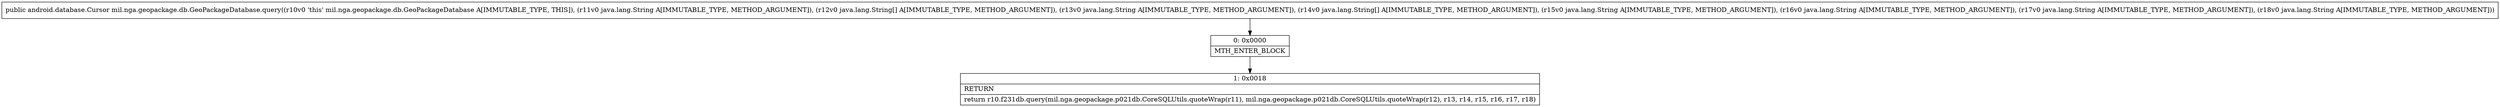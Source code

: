 digraph "CFG formil.nga.geopackage.db.GeoPackageDatabase.query(Ljava\/lang\/String;[Ljava\/lang\/String;Ljava\/lang\/String;[Ljava\/lang\/String;Ljava\/lang\/String;Ljava\/lang\/String;Ljava\/lang\/String;Ljava\/lang\/String;)Landroid\/database\/Cursor;" {
Node_0 [shape=record,label="{0\:\ 0x0000|MTH_ENTER_BLOCK\l}"];
Node_1 [shape=record,label="{1\:\ 0x0018|RETURN\l|return r10.f231db.query(mil.nga.geopackage.p021db.CoreSQLUtils.quoteWrap(r11), mil.nga.geopackage.p021db.CoreSQLUtils.quoteWrap(r12), r13, r14, r15, r16, r17, r18)\l}"];
MethodNode[shape=record,label="{public android.database.Cursor mil.nga.geopackage.db.GeoPackageDatabase.query((r10v0 'this' mil.nga.geopackage.db.GeoPackageDatabase A[IMMUTABLE_TYPE, THIS]), (r11v0 java.lang.String A[IMMUTABLE_TYPE, METHOD_ARGUMENT]), (r12v0 java.lang.String[] A[IMMUTABLE_TYPE, METHOD_ARGUMENT]), (r13v0 java.lang.String A[IMMUTABLE_TYPE, METHOD_ARGUMENT]), (r14v0 java.lang.String[] A[IMMUTABLE_TYPE, METHOD_ARGUMENT]), (r15v0 java.lang.String A[IMMUTABLE_TYPE, METHOD_ARGUMENT]), (r16v0 java.lang.String A[IMMUTABLE_TYPE, METHOD_ARGUMENT]), (r17v0 java.lang.String A[IMMUTABLE_TYPE, METHOD_ARGUMENT]), (r18v0 java.lang.String A[IMMUTABLE_TYPE, METHOD_ARGUMENT])) }"];
MethodNode -> Node_0;
Node_0 -> Node_1;
}

